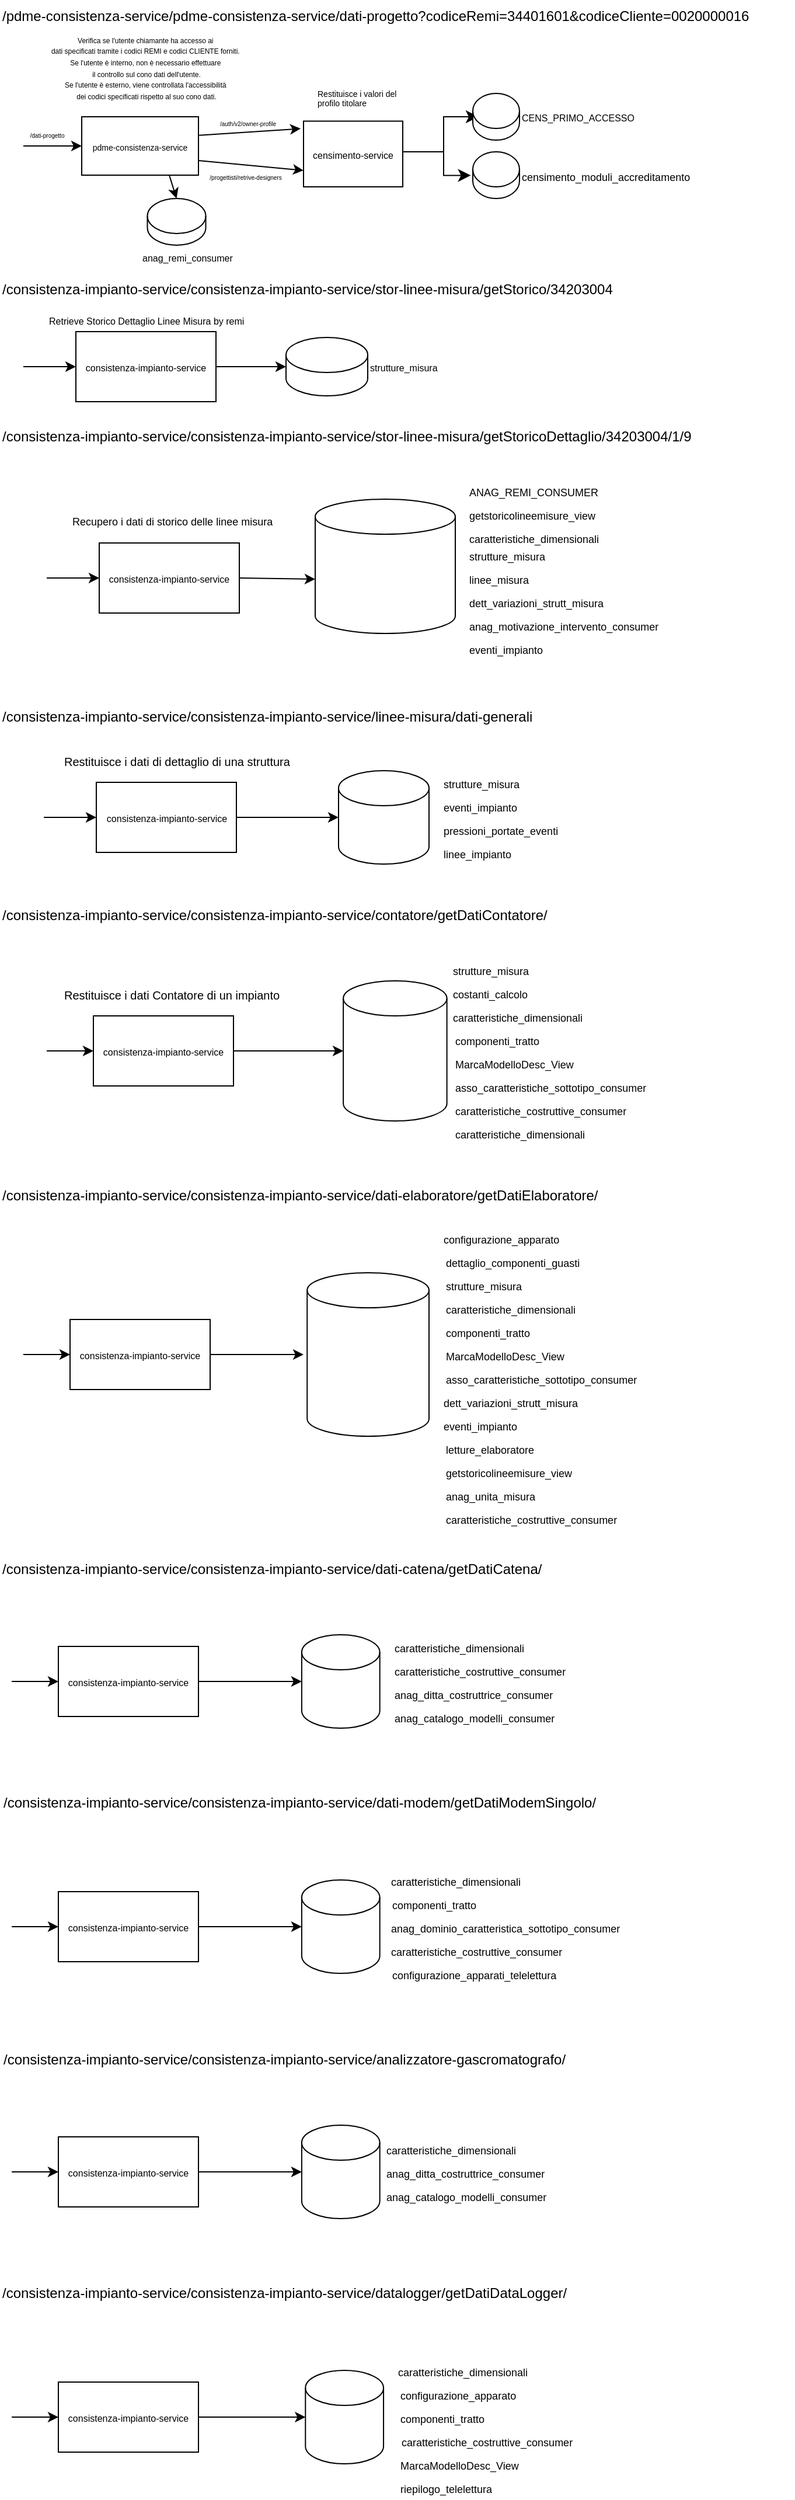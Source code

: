 <mxfile version="26.2.3">
  <diagram name="Page-1" id="8jOllRlOWKZDxfG04baL">
    <mxGraphModel dx="678" dy="1510" grid="1" gridSize="10" guides="1" tooltips="1" connect="1" arrows="1" fold="1" page="1" pageScale="1" pageWidth="850" pageHeight="1100" math="0" shadow="0">
      <root>
        <mxCell id="0" />
        <mxCell id="1" parent="0" />
        <mxCell id="v2llBk8kRjkYERRfXgGO-4" value="" style="endArrow=classic;html=1;rounded=0;entryX=0;entryY=0.5;entryDx=0;entryDy=0;labelBackgroundColor=none;" parent="1" target="v2llBk8kRjkYERRfXgGO-14" edge="1">
          <mxGeometry width="50" height="50" relative="1" as="geometry">
            <mxPoint x="20" y="75" as="sourcePoint" />
            <mxPoint x="50" y="70" as="targetPoint" />
          </mxGeometry>
        </mxCell>
        <mxCell id="v2llBk8kRjkYERRfXgGO-5" value="&lt;span style=&quot;text-wrap-mode: wrap;&quot;&gt;/dati-progetto&lt;/span&gt;" style="edgeLabel;html=1;align=center;verticalAlign=middle;resizable=0;points=[];fontSize=5;fontColor=light-dark(#000000,#000000);labelBorderColor=none;labelBackgroundColor=light-dark(#FFFFFF,#FFFFFF);" parent="v2llBk8kRjkYERRfXgGO-4" vertex="1" connectable="0">
          <mxGeometry x="0.166" relative="1" as="geometry">
            <mxPoint x="-9" y="-10" as="offset" />
          </mxGeometry>
        </mxCell>
        <mxCell id="v2llBk8kRjkYERRfXgGO-8" value="&lt;div style=&quot;line-height: 80%;&quot;&gt;&lt;font style=&quot;font-size: 6px; line-height: 80%;&quot;&gt;Verifica se l&#39;utente chiamante ha accesso ai&amp;nbsp;&lt;/font&gt;&lt;div&gt;&lt;font style=&quot;font-size: 6px; line-height: 80%;&quot;&gt;dati specificati tramite i codici REMI e codici CLIENTE forniti.&amp;nbsp;&lt;/font&gt;&lt;/div&gt;&lt;div&gt;&lt;font style=&quot;font-size: 6px; line-height: 80%;&quot;&gt;Se l&#39;utente è interno, non è necessario effettuare&amp;nbsp;&lt;/font&gt;&lt;/div&gt;&lt;div&gt;&lt;font style=&quot;font-size: 6px; line-height: 80%;&quot;&gt;il controllo sul cono dati dell&#39;utente.&lt;/font&gt;&lt;/div&gt;&lt;div&gt;&lt;font style=&quot;font-size: 6px; line-height: 80%;&quot;&gt;Se l&#39;utente è esterno, viene controllata l&#39;accessibilità&amp;nbsp;&lt;/font&gt;&lt;/div&gt;&lt;div&gt;&lt;font style=&quot;font-size: 6px; line-height: 80%;&quot;&gt;dei codici specificati rispetto al suo cono dati.&lt;/font&gt;&lt;/div&gt;&lt;/div&gt;" style="text;html=1;verticalAlign=middle;labelPosition=center;verticalLabelPosition=middle;align=center;" parent="1" vertex="1">
          <mxGeometry x="60" y="-26.25" width="130" height="66.25" as="geometry" />
        </mxCell>
        <mxCell id="v2llBk8kRjkYERRfXgGO-9" value="" style="endArrow=classic;html=1;rounded=0;exitX=1.006;exitY=0.317;exitDx=0;exitDy=0;entryX=-0.029;entryY=0.114;entryDx=0;entryDy=0;entryPerimeter=0;exitPerimeter=0;" parent="1" source="v2llBk8kRjkYERRfXgGO-14" target="v2llBk8kRjkYERRfXgGO-10" edge="1">
          <mxGeometry width="50" height="50" relative="1" as="geometry">
            <mxPoint x="180" y="70" as="sourcePoint" />
            <mxPoint x="360" y="70" as="targetPoint" />
          </mxGeometry>
        </mxCell>
        <mxCell id="v2llBk8kRjkYERRfXgGO-12" value="&lt;font style=&quot;font-size: 5px;&quot;&gt;/auth/v2/owner-profile&lt;/font&gt;" style="edgeLabel;html=1;align=center;verticalAlign=middle;resizable=0;points=[];" parent="v2llBk8kRjkYERRfXgGO-9" vertex="1" connectable="0">
          <mxGeometry x="-0.357" y="-1" relative="1" as="geometry">
            <mxPoint x="13" y="-11" as="offset" />
          </mxGeometry>
        </mxCell>
        <mxCell id="v2llBk8kRjkYERRfXgGO-10" value="&lt;font style=&quot;font-size: 8px;&quot;&gt;censimento-service&lt;/font&gt;" style="rounded=0;whiteSpace=wrap;html=1;verticalAlign=middle;" parent="1" vertex="1">
          <mxGeometry x="260" y="53.75" width="85" height="56.25" as="geometry" />
        </mxCell>
        <mxCell id="v2llBk8kRjkYERRfXgGO-14" value="&lt;font style=&quot;font-size: 7px;&quot;&gt;pdme-consistenza-service&lt;/font&gt;" style="rounded=0;whiteSpace=wrap;html=1;" parent="1" vertex="1">
          <mxGeometry x="70" y="50" width="100" height="50" as="geometry" />
        </mxCell>
        <mxCell id="v2llBk8kRjkYERRfXgGO-15" value="" style="edgeStyle=elbowEdgeStyle;elbow=horizontal;endArrow=classic;html=1;curved=0;rounded=0;endSize=8;startSize=8;entryX=0;entryY=0.5;entryDx=0;entryDy=0;entryPerimeter=0;" parent="1" edge="1">
          <mxGeometry width="50" height="50" relative="1" as="geometry">
            <mxPoint x="350" y="80" as="sourcePoint" />
            <mxPoint x="410" y="50.0" as="targetPoint" />
            <Array as="points">
              <mxPoint x="380" y="50" />
            </Array>
          </mxGeometry>
        </mxCell>
        <mxCell id="v2llBk8kRjkYERRfXgGO-16" value="" style="shape=cylinder3;whiteSpace=wrap;html=1;boundedLbl=1;backgroundOutline=1;size=15;" parent="1" vertex="1">
          <mxGeometry x="405" y="30" width="40" height="40" as="geometry" />
        </mxCell>
        <mxCell id="v2llBk8kRjkYERRfXgGO-20" value="CENS_PRIMO_ACCESSO" style="text;whiteSpace=wrap;fontSize=8;" parent="1" vertex="1">
          <mxGeometry x="445" y="40" width="90" height="20" as="geometry" />
        </mxCell>
        <mxCell id="v2llBk8kRjkYERRfXgGO-21" value="" style="edgeStyle=elbowEdgeStyle;elbow=horizontal;endArrow=classic;html=1;curved=0;rounded=0;endSize=8;startSize=8;entryX=-0.042;entryY=0.506;entryDx=0;entryDy=0;entryPerimeter=0;" parent="1" target="v2llBk8kRjkYERRfXgGO-22" edge="1">
          <mxGeometry width="50" height="50" relative="1" as="geometry">
            <mxPoint x="345" y="80" as="sourcePoint" />
            <mxPoint x="407.6" y="49.8" as="targetPoint" />
            <Array as="points">
              <mxPoint x="380" y="70" />
            </Array>
          </mxGeometry>
        </mxCell>
        <mxCell id="v2llBk8kRjkYERRfXgGO-22" value="" style="shape=cylinder3;whiteSpace=wrap;html=1;boundedLbl=1;backgroundOutline=1;size=15;" parent="1" vertex="1">
          <mxGeometry x="405" y="80" width="40" height="40" as="geometry" />
        </mxCell>
        <mxCell id="v2llBk8kRjkYERRfXgGO-23" value="censimento_moduli_accreditamento" style="text;whiteSpace=wrap;fontSize=9;" parent="1" vertex="1">
          <mxGeometry x="445" y="90" width="230" height="40" as="geometry" />
        </mxCell>
        <mxCell id="v2llBk8kRjkYERRfXgGO-24" value="Restituisce i valori del profilo titolare" style="text;whiteSpace=wrap;fontSize=7;" parent="1" vertex="1">
          <mxGeometry x="270" y="20" width="80" height="40" as="geometry" />
        </mxCell>
        <mxCell id="v2llBk8kRjkYERRfXgGO-30" value="" style="shape=cylinder3;whiteSpace=wrap;html=1;boundedLbl=1;backgroundOutline=1;size=15;" parent="1" vertex="1">
          <mxGeometry x="126.25" y="120" width="50" height="40" as="geometry" />
        </mxCell>
        <mxCell id="v2llBk8kRjkYERRfXgGO-31" value="anag_remi_consumer" style="text;whiteSpace=wrap;fontSize=8;" parent="1" vertex="1">
          <mxGeometry x="120" y="160" width="80" height="30" as="geometry" />
        </mxCell>
        <mxCell id="v2llBk8kRjkYERRfXgGO-32" value="" style="endArrow=classic;html=1;rounded=0;exitX=0.75;exitY=1;exitDx=0;exitDy=0;entryX=0.5;entryY=0;entryDx=0;entryDy=0;entryPerimeter=0;" parent="1" source="v2llBk8kRjkYERRfXgGO-14" target="v2llBk8kRjkYERRfXgGO-30" edge="1">
          <mxGeometry width="50" height="50" relative="1" as="geometry">
            <mxPoint x="270" y="150" as="sourcePoint" />
            <mxPoint x="320" y="100" as="targetPoint" />
          </mxGeometry>
        </mxCell>
        <mxCell id="v2llBk8kRjkYERRfXgGO-33" value="" style="endArrow=classic;html=1;rounded=0;exitX=1;exitY=0.75;exitDx=0;exitDy=0;entryX=0;entryY=0.75;entryDx=0;entryDy=0;" parent="1" source="v2llBk8kRjkYERRfXgGO-14" target="v2llBk8kRjkYERRfXgGO-10" edge="1">
          <mxGeometry width="50" height="50" relative="1" as="geometry">
            <mxPoint x="290" y="150" as="sourcePoint" />
            <mxPoint x="340" y="100" as="targetPoint" />
          </mxGeometry>
        </mxCell>
        <mxCell id="v2llBk8kRjkYERRfXgGO-34" value="/progettisti/retrive-designers" style="edgeLabel;html=1;align=center;verticalAlign=middle;resizable=0;points=[];fontSize=5;" parent="v2llBk8kRjkYERRfXgGO-33" vertex="1" connectable="0">
          <mxGeometry x="-0.558" y="-1" relative="1" as="geometry">
            <mxPoint x="20" y="10" as="offset" />
          </mxGeometry>
        </mxCell>
        <mxCell id="v2llBk8kRjkYERRfXgGO-35" value="&lt;span style=&quot;&quot; data-teams=&quot;true&quot;&gt;&lt;font style=&quot;color: light-dark(rgb(0, 0, 0), rgb(0, 0, 0));&quot;&gt;/pdme-consistenza-service/pdme-consistenza-service/dati-progetto?codiceRemi=34401601&amp;amp;codiceCliente=0020000016&lt;/font&gt;&lt;/span&gt;" style="text;whiteSpace=wrap;html=1;labelBackgroundColor=light-dark(#FFFFFF,#FFFFFF);" parent="1" vertex="1">
          <mxGeometry y="-50" width="670" height="50" as="geometry" />
        </mxCell>
        <mxCell id="v2llBk8kRjkYERRfXgGO-36" value="&lt;span style=&quot;&quot; data-teams=&quot;true&quot;&gt;&lt;font style=&quot;color: light-dark(rgb(0, 0, 0), rgb(0, 0, 0));&quot;&gt;/consistenza-impianto-service/consistenza-impianto-service/stor-linee-misura/getStorico/34203004&lt;/font&gt;&lt;/span&gt;" style="text;whiteSpace=wrap;html=1;labelBackgroundColor=light-dark(#FFFFFF,#FFFFFF);" parent="1" vertex="1">
          <mxGeometry y="184" width="560" height="50" as="geometry" />
        </mxCell>
        <mxCell id="v2llBk8kRjkYERRfXgGO-37" value="&lt;font style=&quot;font-size: 8px;&quot;&gt;consistenza-impianto-service&lt;/font&gt;" style="rounded=0;whiteSpace=wrap;html=1;" parent="1" vertex="1">
          <mxGeometry x="65" y="234" width="120" height="60" as="geometry" />
        </mxCell>
        <mxCell id="v2llBk8kRjkYERRfXgGO-38" value="" style="endArrow=classic;html=1;rounded=0;entryX=0;entryY=0.5;entryDx=0;entryDy=0;" parent="1" target="v2llBk8kRjkYERRfXgGO-37" edge="1">
          <mxGeometry width="50" height="50" relative="1" as="geometry">
            <mxPoint x="20" y="264" as="sourcePoint" />
            <mxPoint x="270" y="164" as="targetPoint" />
          </mxGeometry>
        </mxCell>
        <mxCell id="v2llBk8kRjkYERRfXgGO-39" value="Retrieve Storico Dettaglio Linee Misura by remi" style="text;whiteSpace=wrap;fontSize=8;" parent="1" vertex="1">
          <mxGeometry x="40" y="214" width="190" height="30" as="geometry" />
        </mxCell>
        <mxCell id="v2llBk8kRjkYERRfXgGO-40" value="" style="shape=cylinder3;whiteSpace=wrap;html=1;boundedLbl=1;backgroundOutline=1;size=15;" parent="1" vertex="1">
          <mxGeometry x="245" y="239" width="70" height="50" as="geometry" />
        </mxCell>
        <mxCell id="v2llBk8kRjkYERRfXgGO-41" value="strutture_misura" style="text;whiteSpace=wrap;fontSize=8;" parent="1" vertex="1">
          <mxGeometry x="315" y="254" width="65" height="20" as="geometry" />
        </mxCell>
        <mxCell id="v2llBk8kRjkYERRfXgGO-42" value="" style="endArrow=classic;html=1;rounded=0;exitX=1;exitY=0.5;exitDx=0;exitDy=0;entryX=0;entryY=0.5;entryDx=0;entryDy=0;entryPerimeter=0;" parent="1" source="v2llBk8kRjkYERRfXgGO-37" target="v2llBk8kRjkYERRfXgGO-40" edge="1">
          <mxGeometry width="50" height="50" relative="1" as="geometry">
            <mxPoint x="260" y="244" as="sourcePoint" />
            <mxPoint x="310" y="194" as="targetPoint" />
          </mxGeometry>
        </mxCell>
        <mxCell id="v2llBk8kRjkYERRfXgGO-43" value="&lt;span data-teams=&quot;true&quot;&gt;/consistenza-impianto-service/consistenza-impianto-service/stor-linee-misura/getStoricoDettaglio/34203004/1/9&lt;/span&gt;" style="text;whiteSpace=wrap;html=1;labelBackgroundColor=light-dark(#FFFFFF,#FFFFFF);fontColor=light-dark(#000000,#000000);" parent="1" vertex="1">
          <mxGeometry y="310" width="680" height="30" as="geometry" />
        </mxCell>
        <mxCell id="v2llBk8kRjkYERRfXgGO-44" value="&lt;font style=&quot;font-size: 8px;&quot;&gt;consistenza-impianto-service&lt;/font&gt;" style="rounded=0;whiteSpace=wrap;html=1;" parent="1" vertex="1">
          <mxGeometry x="85" y="415" width="120" height="60" as="geometry" />
        </mxCell>
        <mxCell id="v2llBk8kRjkYERRfXgGO-45" value="" style="endArrow=classic;html=1;rounded=0;entryX=0;entryY=0.5;entryDx=0;entryDy=0;" parent="1" target="v2llBk8kRjkYERRfXgGO-44" edge="1">
          <mxGeometry width="50" height="50" relative="1" as="geometry">
            <mxPoint x="40" y="445" as="sourcePoint" />
            <mxPoint x="290" y="345" as="targetPoint" />
          </mxGeometry>
        </mxCell>
        <mxCell id="v2llBk8kRjkYERRfXgGO-46" value="Recupero i dati di storico delle linee misura" style="text;whiteSpace=wrap;fontSize=9;" parent="1" vertex="1">
          <mxGeometry x="60" y="385" width="200" height="20" as="geometry" />
        </mxCell>
        <mxCell id="v2llBk8kRjkYERRfXgGO-49" value="" style="shape=cylinder3;whiteSpace=wrap;html=1;boundedLbl=1;backgroundOutline=1;size=15;" parent="1" vertex="1">
          <mxGeometry x="270" y="377.5" width="120" height="115" as="geometry" />
        </mxCell>
        <mxCell id="v2llBk8kRjkYERRfXgGO-50" value="ANAG_REMI_CONSUMER" style="text;whiteSpace=wrap;fontSize=9;" parent="1" vertex="1">
          <mxGeometry x="400" y="360" width="125" height="20" as="geometry" />
        </mxCell>
        <mxCell id="v2llBk8kRjkYERRfXgGO-52" value="getstoricolineemisure_view" style="text;whiteSpace=wrap;fontSize=9;" parent="1" vertex="1">
          <mxGeometry x="400" y="380" width="125" height="20" as="geometry" />
        </mxCell>
        <mxCell id="v2llBk8kRjkYERRfXgGO-54" value="caratteristiche_dimensionali" style="text;whiteSpace=wrap;fontSize=9;" parent="1" vertex="1">
          <mxGeometry x="400" y="400" width="180" height="40" as="geometry" />
        </mxCell>
        <mxCell id="v2llBk8kRjkYERRfXgGO-56" value="strutture_misura" style="text;whiteSpace=wrap;fontSize=9;" parent="1" vertex="1">
          <mxGeometry x="400" y="415" width="120" height="40" as="geometry" />
        </mxCell>
        <mxCell id="v2llBk8kRjkYERRfXgGO-58" value="linee_misura" style="text;whiteSpace=wrap;fontSize=9;" parent="1" vertex="1">
          <mxGeometry x="400" y="435" width="100" height="40" as="geometry" />
        </mxCell>
        <mxCell id="v2llBk8kRjkYERRfXgGO-60" value="dett_variazioni_strutt_misura" style="text;whiteSpace=wrap;fontSize=9;" parent="1" vertex="1">
          <mxGeometry x="400" y="455" width="190" height="40" as="geometry" />
        </mxCell>
        <mxCell id="v2llBk8kRjkYERRfXgGO-62" value="anag_motivazione_intervento_consumer" style="text;whiteSpace=wrap;fontSize=9;" parent="1" vertex="1">
          <mxGeometry x="400" y="475" width="250" height="40" as="geometry" />
        </mxCell>
        <mxCell id="v2llBk8kRjkYERRfXgGO-64" value="eventi_impianto" style="text;whiteSpace=wrap;fontSize=9;" parent="1" vertex="1">
          <mxGeometry x="400" y="495" width="120" height="40" as="geometry" />
        </mxCell>
        <mxCell id="v2llBk8kRjkYERRfXgGO-65" value="" style="endArrow=classic;html=1;rounded=0;exitX=1;exitY=0.5;exitDx=0;exitDy=0;" parent="1" source="v2llBk8kRjkYERRfXgGO-44" edge="1">
          <mxGeometry width="50" height="50" relative="1" as="geometry">
            <mxPoint x="360" y="550" as="sourcePoint" />
            <mxPoint x="270" y="446" as="targetPoint" />
          </mxGeometry>
        </mxCell>
        <mxCell id="v2llBk8kRjkYERRfXgGO-66" value="&lt;span data-teams=&quot;true&quot;&gt;/consistenza-impianto-service/consistenza-impianto-service/linee-misura/dati-generali&lt;/span&gt;" style="text;whiteSpace=wrap;html=1;labelBackgroundColor=light-dark(#FFFFFF,#FFFFFF);fontColor=light-dark(#000000,#000000);" parent="1" vertex="1">
          <mxGeometry y="550" width="490" height="20" as="geometry" />
        </mxCell>
        <mxCell id="v2llBk8kRjkYERRfXgGO-67" value="&lt;font style=&quot;font-size: 8px;&quot;&gt;consistenza-impianto-service&lt;/font&gt;" style="rounded=0;whiteSpace=wrap;html=1;" parent="1" vertex="1">
          <mxGeometry x="82.5" y="620" width="120" height="60" as="geometry" />
        </mxCell>
        <mxCell id="v2llBk8kRjkYERRfXgGO-68" value="" style="endArrow=classic;html=1;rounded=0;entryX=0;entryY=0.5;entryDx=0;entryDy=0;" parent="1" target="v2llBk8kRjkYERRfXgGO-67" edge="1">
          <mxGeometry width="50" height="50" relative="1" as="geometry">
            <mxPoint x="37.5" y="650" as="sourcePoint" />
            <mxPoint x="287.5" y="550" as="targetPoint" />
          </mxGeometry>
        </mxCell>
        <mxCell id="v2llBk8kRjkYERRfXgGO-69" value="Restituisce i dati di dettaglio di una struttura" style="text;whiteSpace=wrap;fontSize=10;" parent="1" vertex="1">
          <mxGeometry x="52.5" y="590" width="200" height="30" as="geometry" />
        </mxCell>
        <mxCell id="v2llBk8kRjkYERRfXgGO-71" value="strutture_misura" style="text;whiteSpace=wrap;fontSize=9;" parent="1" vertex="1">
          <mxGeometry x="377.5" y="610" width="80" height="20" as="geometry" />
        </mxCell>
        <mxCell id="v2llBk8kRjkYERRfXgGO-72" value="" style="shape=cylinder3;whiteSpace=wrap;html=1;boundedLbl=1;backgroundOutline=1;size=15;" parent="1" vertex="1">
          <mxGeometry x="290" y="610" width="77.5" height="80" as="geometry" />
        </mxCell>
        <mxCell id="v2llBk8kRjkYERRfXgGO-73" value="eventi_impianto" style="text;whiteSpace=wrap;fontSize=9;" parent="1" vertex="1">
          <mxGeometry x="377.5" y="630" width="90" height="30" as="geometry" />
        </mxCell>
        <mxCell id="v2llBk8kRjkYERRfXgGO-74" value="pressioni_portate_eventi" style="text;whiteSpace=wrap;fontSize=9;" parent="1" vertex="1">
          <mxGeometry x="377.5" y="650" width="100" height="20" as="geometry" />
        </mxCell>
        <mxCell id="v2llBk8kRjkYERRfXgGO-75" value="linee_impianto" style="text;whiteSpace=wrap;fontSize=9;" parent="1" vertex="1">
          <mxGeometry x="377.5" y="670" width="60" height="20" as="geometry" />
        </mxCell>
        <mxCell id="v2llBk8kRjkYERRfXgGO-76" value="" style="endArrow=classic;html=1;rounded=0;exitX=1;exitY=0.5;exitDx=0;exitDy=0;entryX=0;entryY=0.5;entryDx=0;entryDy=0;entryPerimeter=0;" parent="1" source="v2llBk8kRjkYERRfXgGO-67" target="v2llBk8kRjkYERRfXgGO-72" edge="1">
          <mxGeometry width="50" height="50" relative="1" as="geometry">
            <mxPoint x="390" y="620" as="sourcePoint" />
            <mxPoint x="440" y="570" as="targetPoint" />
          </mxGeometry>
        </mxCell>
        <mxCell id="v2llBk8kRjkYERRfXgGO-77" value="&lt;span data-teams=&quot;true&quot;&gt;/consistenza-impianto-service/consistenza-impianto-service/contatore/getDatiContatore/&lt;/span&gt;" style="text;whiteSpace=wrap;html=1;fontColor=light-dark(#000000,#000000);labelBackgroundColor=light-dark(#FFFFFF,#FFFFFF);" parent="1" vertex="1">
          <mxGeometry y="720" width="500" height="30" as="geometry" />
        </mxCell>
        <mxCell id="v2llBk8kRjkYERRfXgGO-78" value="&lt;font style=&quot;font-size: 8px;&quot;&gt;consistenza-impianto-service&lt;/font&gt;" style="rounded=0;whiteSpace=wrap;html=1;" parent="1" vertex="1">
          <mxGeometry x="80" y="820" width="120" height="60" as="geometry" />
        </mxCell>
        <mxCell id="v2llBk8kRjkYERRfXgGO-79" value="" style="endArrow=classic;html=1;rounded=0;entryX=0;entryY=0.5;entryDx=0;entryDy=0;" parent="1" target="v2llBk8kRjkYERRfXgGO-78" edge="1">
          <mxGeometry width="50" height="50" relative="1" as="geometry">
            <mxPoint x="40" y="850" as="sourcePoint" />
            <mxPoint x="285" y="750" as="targetPoint" />
          </mxGeometry>
        </mxCell>
        <mxCell id="v2llBk8kRjkYERRfXgGO-80" value="Restituisce i dati Contatore di un impianto" style="text;whiteSpace=wrap;fontSize=10;" parent="1" vertex="1">
          <mxGeometry x="52.5" y="790" width="197.5" height="20" as="geometry" />
        </mxCell>
        <mxCell id="v2llBk8kRjkYERRfXgGO-81" value="strutture_misura" style="text;whiteSpace=wrap;fontSize=9;" parent="1" vertex="1">
          <mxGeometry x="385.94" y="770" width="72.5" height="20" as="geometry" />
        </mxCell>
        <mxCell id="v2llBk8kRjkYERRfXgGO-82" value="" style="shape=cylinder3;whiteSpace=wrap;html=1;boundedLbl=1;backgroundOutline=1;size=15;" parent="1" vertex="1">
          <mxGeometry x="294.07" y="790" width="88.75" height="120" as="geometry" />
        </mxCell>
        <mxCell id="v2llBk8kRjkYERRfXgGO-83" value="costanti_calcolo" style="text;whiteSpace=wrap;fontSize=9;" parent="1" vertex="1">
          <mxGeometry x="385.94" y="790" width="72.5" height="20" as="geometry" />
        </mxCell>
        <mxCell id="v2llBk8kRjkYERRfXgGO-84" value="caratteristiche_dimensionali" style="text;whiteSpace=wrap;fontSize=9;" parent="1" vertex="1">
          <mxGeometry x="385.94" y="810" width="120" height="20" as="geometry" />
        </mxCell>
        <mxCell id="v2llBk8kRjkYERRfXgGO-85" value="componenti_tratto" style="text;whiteSpace=wrap;fontSize=9;" parent="1" vertex="1">
          <mxGeometry x="388.44" y="830" width="85" height="20" as="geometry" />
        </mxCell>
        <mxCell id="v2llBk8kRjkYERRfXgGO-86" value="MarcaModelloDesc_View" style="text;whiteSpace=wrap;fontSize=9;" parent="1" vertex="1">
          <mxGeometry x="388.44" y="850" width="110" height="20" as="geometry" />
        </mxCell>
        <mxCell id="v2llBk8kRjkYERRfXgGO-87" value="asso_caratteristiche_sottotipo_consumer" style="text;whiteSpace=wrap;fontSize=9;" parent="1" vertex="1">
          <mxGeometry x="388.44" y="870" width="172.5" height="30" as="geometry" />
        </mxCell>
        <mxCell id="v2llBk8kRjkYERRfXgGO-88" value="caratteristiche_costruttive_consumer" style="text;whiteSpace=wrap;fontSize=9;" parent="1" vertex="1">
          <mxGeometry x="388.44" y="890" width="150" height="20" as="geometry" />
        </mxCell>
        <mxCell id="v2llBk8kRjkYERRfXgGO-89" value="caratteristiche_dimensionali" style="text;whiteSpace=wrap;fontSize=9;" parent="1" vertex="1">
          <mxGeometry x="388.44" y="910" width="120" height="20" as="geometry" />
        </mxCell>
        <mxCell id="v2llBk8kRjkYERRfXgGO-90" value="" style="endArrow=classic;html=1;rounded=0;exitX=1;exitY=0.5;exitDx=0;exitDy=0;entryX=0;entryY=0.5;entryDx=0;entryDy=0;entryPerimeter=0;" parent="1" source="v2llBk8kRjkYERRfXgGO-78" target="v2llBk8kRjkYERRfXgGO-82" edge="1">
          <mxGeometry width="50" height="50" relative="1" as="geometry">
            <mxPoint x="290" y="870" as="sourcePoint" />
            <mxPoint x="340" y="820" as="targetPoint" />
          </mxGeometry>
        </mxCell>
        <mxCell id="v2llBk8kRjkYERRfXgGO-91" value="&lt;span data-teams=&quot;true&quot;&gt;/consistenza-impianto-service/consistenza-impianto-service/dati-elaboratore/getDatiElaboratore/&lt;/span&gt;" style="text;whiteSpace=wrap;html=1;labelBackgroundColor=light-dark(#FFFFFF,#FFFFFF);fontColor=light-dark(#000000,#000000);" parent="1" vertex="1">
          <mxGeometry y="960" width="560" height="40" as="geometry" />
        </mxCell>
        <mxCell id="v2llBk8kRjkYERRfXgGO-92" value="&lt;font style=&quot;font-size: 8px;&quot;&gt;consistenza-impianto-service&lt;/font&gt;" style="rounded=0;whiteSpace=wrap;html=1;" parent="1" vertex="1">
          <mxGeometry x="60" y="1080" width="120" height="60" as="geometry" />
        </mxCell>
        <mxCell id="v2llBk8kRjkYERRfXgGO-93" value="" style="endArrow=classic;html=1;rounded=0;entryX=0;entryY=0.5;entryDx=0;entryDy=0;" parent="1" target="v2llBk8kRjkYERRfXgGO-92" edge="1">
          <mxGeometry width="50" height="50" relative="1" as="geometry">
            <mxPoint x="20" y="1110" as="sourcePoint" />
            <mxPoint x="265" y="1010" as="targetPoint" />
          </mxGeometry>
        </mxCell>
        <mxCell id="v2llBk8kRjkYERRfXgGO-94" value="configurazione_apparato" style="text;whiteSpace=wrap;fontSize=9;" parent="1" vertex="1">
          <mxGeometry x="377.5" y="1000" width="101.56" height="20" as="geometry" />
        </mxCell>
        <mxCell id="v2llBk8kRjkYERRfXgGO-95" value="" style="shape=cylinder3;whiteSpace=wrap;html=1;boundedLbl=1;backgroundOutline=1;size=15;" parent="1" vertex="1">
          <mxGeometry x="263.12" y="1040" width="104.38" height="140" as="geometry" />
        </mxCell>
        <mxCell id="v2llBk8kRjkYERRfXgGO-96" value="dettaglio_componenti_guasti" style="text;whiteSpace=wrap;fontSize=9;" parent="1" vertex="1">
          <mxGeometry x="380" y="1020" width="120" height="20" as="geometry" />
        </mxCell>
        <mxCell id="v2llBk8kRjkYERRfXgGO-97" value="strutture_misura" style="text;whiteSpace=wrap;fontSize=9;" parent="1" vertex="1">
          <mxGeometry x="380" y="1040" width="80" height="20" as="geometry" />
        </mxCell>
        <mxCell id="v2llBk8kRjkYERRfXgGO-98" value="caratteristiche_dimensionali" style="text;whiteSpace=wrap;fontSize=9;" parent="1" vertex="1">
          <mxGeometry x="380" y="1060" width="120" height="20" as="geometry" />
        </mxCell>
        <mxCell id="v2llBk8kRjkYERRfXgGO-99" value="componenti_tratto" style="text;whiteSpace=wrap;fontSize=9;" parent="1" vertex="1">
          <mxGeometry x="380" y="1080" width="80" height="20" as="geometry" />
        </mxCell>
        <mxCell id="v2llBk8kRjkYERRfXgGO-100" value="MarcaModelloDesc_View" style="text;whiteSpace=wrap;fontSize=9;" parent="1" vertex="1">
          <mxGeometry x="380" y="1100" width="110" height="20" as="geometry" />
        </mxCell>
        <mxCell id="v2llBk8kRjkYERRfXgGO-101" value="asso_caratteristiche_sottotipo_consumer" style="text;whiteSpace=wrap;fontSize=9;" parent="1" vertex="1">
          <mxGeometry x="380" y="1120" width="170" height="20" as="geometry" />
        </mxCell>
        <mxCell id="v2llBk8kRjkYERRfXgGO-102" value="dett_variazioni_strutt_misura" style="text;whiteSpace=wrap;fontSize=9;" parent="1" vertex="1">
          <mxGeometry x="377.5" y="1140" width="130" height="20" as="geometry" />
        </mxCell>
        <mxCell id="v2llBk8kRjkYERRfXgGO-103" value="eventi_impianto" style="text;whiteSpace=wrap;fontSize=9;" parent="1" vertex="1">
          <mxGeometry x="377.5" y="1160" width="70" height="20" as="geometry" />
        </mxCell>
        <mxCell id="v2llBk8kRjkYERRfXgGO-104" value="letture_elaboratore" style="text;whiteSpace=wrap;fontSize=9;" parent="1" vertex="1">
          <mxGeometry x="380" y="1180" width="90" height="20" as="geometry" />
        </mxCell>
        <mxCell id="v2llBk8kRjkYERRfXgGO-105" value="getstoricolineemisure_view" style="text;whiteSpace=wrap;fontSize=9;" parent="1" vertex="1">
          <mxGeometry x="380" y="1200" width="110" height="20" as="geometry" />
        </mxCell>
        <mxCell id="v2llBk8kRjkYERRfXgGO-106" value="anag_unita_misura" style="text;whiteSpace=wrap;fontSize=9;" parent="1" vertex="1">
          <mxGeometry x="380" y="1220" width="95" height="20" as="geometry" />
        </mxCell>
        <mxCell id="v2llBk8kRjkYERRfXgGO-108" value="" style="endArrow=classic;html=1;rounded=0;exitX=1;exitY=0.5;exitDx=0;exitDy=0;" parent="1" source="v2llBk8kRjkYERRfXgGO-92" edge="1">
          <mxGeometry width="50" height="50" relative="1" as="geometry">
            <mxPoint x="350" y="1150" as="sourcePoint" />
            <mxPoint x="260" y="1110" as="targetPoint" />
          </mxGeometry>
        </mxCell>
        <mxCell id="v2llBk8kRjkYERRfXgGO-109" value="&lt;span data-teams=&quot;true&quot;&gt;/consistenza-impianto-service/consistenza-impianto-service/dati-catena/getDatiCatena/&lt;/span&gt;" style="text;whiteSpace=wrap;html=1;fontColor=light-dark(#000000,#000000);labelBackgroundColor=light-dark(#FFFFFF,#FFFFFF);" parent="1" vertex="1">
          <mxGeometry y="1280" width="500" height="40" as="geometry" />
        </mxCell>
        <mxCell id="v2llBk8kRjkYERRfXgGO-110" value="&lt;font style=&quot;font-size: 8px;&quot;&gt;consistenza-impianto-service&lt;/font&gt;" style="rounded=0;whiteSpace=wrap;html=1;" parent="1" vertex="1">
          <mxGeometry x="50" y="1360" width="120" height="60" as="geometry" />
        </mxCell>
        <mxCell id="v2llBk8kRjkYERRfXgGO-111" value="" style="endArrow=classic;html=1;rounded=0;entryX=0;entryY=0.5;entryDx=0;entryDy=0;" parent="1" target="v2llBk8kRjkYERRfXgGO-110" edge="1">
          <mxGeometry width="50" height="50" relative="1" as="geometry">
            <mxPoint x="10" y="1390" as="sourcePoint" />
            <mxPoint x="255" y="1290" as="targetPoint" />
          </mxGeometry>
        </mxCell>
        <mxCell id="v2llBk8kRjkYERRfXgGO-112" value="caratteristiche_dimensionali" style="text;whiteSpace=wrap;fontSize=9;" parent="1" vertex="1">
          <mxGeometry x="335.94" y="1350" width="120" height="20" as="geometry" />
        </mxCell>
        <mxCell id="v2llBk8kRjkYERRfXgGO-114" value="" style="shape=cylinder3;whiteSpace=wrap;html=1;boundedLbl=1;backgroundOutline=1;size=15;" parent="1" vertex="1">
          <mxGeometry x="258.45" y="1350" width="66.88" height="80" as="geometry" />
        </mxCell>
        <mxCell id="v2llBk8kRjkYERRfXgGO-115" value="caratteristiche_costruttive_consumer" style="text;whiteSpace=wrap;fontSize=9;" parent="1" vertex="1">
          <mxGeometry x="335.94" y="1370" width="154.06" height="20" as="geometry" />
        </mxCell>
        <mxCell id="v2llBk8kRjkYERRfXgGO-116" value="caratteristiche_costruttive_consumer" style="text;whiteSpace=wrap;fontSize=9;" parent="1" vertex="1">
          <mxGeometry x="380" y="1240" width="154.06" height="20" as="geometry" />
        </mxCell>
        <mxCell id="v2llBk8kRjkYERRfXgGO-117" value="anag_ditta_costruttrice_consumer" style="text;whiteSpace=wrap;fontSize=9;" parent="1" vertex="1">
          <mxGeometry x="335.94" y="1390" width="140" height="20" as="geometry" />
        </mxCell>
        <mxCell id="v2llBk8kRjkYERRfXgGO-118" value="anag_catalogo_modelli_consumer" style="text;whiteSpace=wrap;fontSize=9;" parent="1" vertex="1">
          <mxGeometry x="336.26" y="1410" width="140" height="20" as="geometry" />
        </mxCell>
        <mxCell id="v2llBk8kRjkYERRfXgGO-119" value="" style="endArrow=classic;html=1;rounded=0;exitX=1;exitY=0.5;exitDx=0;exitDy=0;entryX=0;entryY=0.5;entryDx=0;entryDy=0;entryPerimeter=0;" parent="1" source="v2llBk8kRjkYERRfXgGO-110" target="v2llBk8kRjkYERRfXgGO-114" edge="1">
          <mxGeometry width="50" height="50" relative="1" as="geometry">
            <mxPoint x="161.35" y="1430.0" as="sourcePoint" />
            <mxPoint x="250.004" y="1439.58" as="targetPoint" />
          </mxGeometry>
        </mxCell>
        <mxCell id="v2llBk8kRjkYERRfXgGO-120" value="&lt;span data-teams=&quot;true&quot;&gt;/consistenza-impianto-service/consistenza-impianto-service/dati-modem/getDatiModemSingolo/&lt;/span&gt;" style="text;whiteSpace=wrap;html=1;fontSize=12;fontColor=light-dark(#000000,#000000);labelBackgroundColor=light-dark(#FFFFFF,#FFFFFF);" parent="1" vertex="1">
          <mxGeometry x="0.94" y="1480" width="560" height="40" as="geometry" />
        </mxCell>
        <mxCell id="v2llBk8kRjkYERRfXgGO-125" value="&lt;font style=&quot;font-size: 8px;&quot;&gt;consistenza-impianto-service&lt;/font&gt;" style="rounded=0;whiteSpace=wrap;html=1;" parent="1" vertex="1">
          <mxGeometry x="50" y="1570" width="120" height="60" as="geometry" />
        </mxCell>
        <mxCell id="v2llBk8kRjkYERRfXgGO-126" value="" style="endArrow=classic;html=1;rounded=0;entryX=0;entryY=0.5;entryDx=0;entryDy=0;" parent="1" target="v2llBk8kRjkYERRfXgGO-125" edge="1">
          <mxGeometry width="50" height="50" relative="1" as="geometry">
            <mxPoint x="10" y="1600" as="sourcePoint" />
            <mxPoint x="255" y="1500" as="targetPoint" />
          </mxGeometry>
        </mxCell>
        <mxCell id="v2llBk8kRjkYERRfXgGO-127" value="caratteristiche_dimensionali" style="text;whiteSpace=wrap;fontSize=9;" parent="1" vertex="1">
          <mxGeometry x="333.21" y="1550" width="120" height="20" as="geometry" />
        </mxCell>
        <mxCell id="v2llBk8kRjkYERRfXgGO-128" value="" style="shape=cylinder3;whiteSpace=wrap;html=1;boundedLbl=1;backgroundOutline=1;size=15;" parent="1" vertex="1">
          <mxGeometry x="258.45" y="1560" width="66.88" height="80" as="geometry" />
        </mxCell>
        <mxCell id="v2llBk8kRjkYERRfXgGO-132" value="componenti_tratto" style="text;whiteSpace=wrap;fontSize=9;" parent="1" vertex="1">
          <mxGeometry x="333.53" y="1570" width="80" height="20" as="geometry" />
        </mxCell>
        <mxCell id="v2llBk8kRjkYERRfXgGO-133" value="anag_dominio_caratteristica_sottotipo_consumer" style="text;whiteSpace=wrap;fontSize=9;" parent="1" vertex="1">
          <mxGeometry x="333.21" y="1590" width="204.06" height="20" as="geometry" />
        </mxCell>
        <mxCell id="v2llBk8kRjkYERRfXgGO-135" value="caratteristiche_costruttive_consumer" style="text;whiteSpace=wrap;fontSize=9;" parent="1" vertex="1">
          <mxGeometry x="332.74" y="1610" width="154.06" height="20" as="geometry" />
        </mxCell>
        <mxCell id="v2llBk8kRjkYERRfXgGO-136" value="configurazione_apparati_telelettura" style="text;whiteSpace=wrap;fontSize=9;" parent="1" vertex="1">
          <mxGeometry x="333.53" y="1630" width="150" height="20" as="geometry" />
        </mxCell>
        <mxCell id="v2llBk8kRjkYERRfXgGO-137" value="" style="endArrow=classic;html=1;rounded=0;exitX=1;exitY=0.5;exitDx=0;exitDy=0;entryX=0;entryY=0.5;entryDx=0;entryDy=0;entryPerimeter=0;" parent="1" source="v2llBk8kRjkYERRfXgGO-125" target="v2llBk8kRjkYERRfXgGO-128" edge="1">
          <mxGeometry width="50" height="50" relative="1" as="geometry">
            <mxPoint x="320" y="1530" as="sourcePoint" />
            <mxPoint x="370" y="1480" as="targetPoint" />
          </mxGeometry>
        </mxCell>
        <mxCell id="v2llBk8kRjkYERRfXgGO-138" value="&lt;span data-teams=&quot;true&quot;&gt;/consistenza-impianto-service/consistenza-impianto-service/analizzatore-gascromatografo/&lt;/span&gt;" style="text;whiteSpace=wrap;html=1;fontColor=light-dark(#000000,#000000);labelBackgroundColor=light-dark(#FFFFFF,#FFFFFF);" parent="1" vertex="1">
          <mxGeometry x="0.94" y="1700" width="520" height="40" as="geometry" />
        </mxCell>
        <mxCell id="v2llBk8kRjkYERRfXgGO-139" value="&lt;font style=&quot;font-size: 8px;&quot;&gt;consistenza-impianto-service&lt;/font&gt;" style="rounded=0;whiteSpace=wrap;html=1;" parent="1" vertex="1">
          <mxGeometry x="50" y="1780" width="120" height="60" as="geometry" />
        </mxCell>
        <mxCell id="v2llBk8kRjkYERRfXgGO-140" value="" style="endArrow=classic;html=1;rounded=0;entryX=0;entryY=0.5;entryDx=0;entryDy=0;" parent="1" target="v2llBk8kRjkYERRfXgGO-139" edge="1">
          <mxGeometry width="50" height="50" relative="1" as="geometry">
            <mxPoint x="10" y="1810" as="sourcePoint" />
            <mxPoint x="255" y="1710" as="targetPoint" />
          </mxGeometry>
        </mxCell>
        <mxCell id="v2llBk8kRjkYERRfXgGO-141" value="caratteristiche_dimensionali" style="text;whiteSpace=wrap;fontSize=9;" parent="1" vertex="1">
          <mxGeometry x="328.53" y="1780" width="120" height="20" as="geometry" />
        </mxCell>
        <mxCell id="v2llBk8kRjkYERRfXgGO-142" value="anag_ditta_costruttrice_consumer" style="text;whiteSpace=wrap;fontSize=9;" parent="1" vertex="1">
          <mxGeometry x="328.53" y="1800" width="150" height="20" as="geometry" />
        </mxCell>
        <mxCell id="v2llBk8kRjkYERRfXgGO-143" value="anag_catalogo_modelli_consumer" style="text;whiteSpace=wrap;fontSize=9;" parent="1" vertex="1">
          <mxGeometry x="328.53" y="1820" width="160" height="20" as="geometry" />
        </mxCell>
        <mxCell id="v2llBk8kRjkYERRfXgGO-144" value="" style="shape=cylinder3;whiteSpace=wrap;html=1;boundedLbl=1;backgroundOutline=1;size=15;" parent="1" vertex="1">
          <mxGeometry x="258.45" y="1770" width="66.88" height="80" as="geometry" />
        </mxCell>
        <mxCell id="v2llBk8kRjkYERRfXgGO-145" value="" style="endArrow=classic;html=1;rounded=0;exitX=1;exitY=0.5;exitDx=0;exitDy=0;entryX=0;entryY=0.5;entryDx=0;entryDy=0;entryPerimeter=0;" parent="1" source="v2llBk8kRjkYERRfXgGO-139" target="v2llBk8kRjkYERRfXgGO-144" edge="1">
          <mxGeometry width="50" height="50" relative="1" as="geometry">
            <mxPoint x="320" y="1740" as="sourcePoint" />
            <mxPoint x="370" y="1690" as="targetPoint" />
          </mxGeometry>
        </mxCell>
        <mxCell id="v2llBk8kRjkYERRfXgGO-146" value="&lt;span data-teams=&quot;true&quot;&gt;/consistenza-impianto-service/consistenza-impianto-service/datalogger/getDatiDataLogger/&lt;/span&gt;" style="text;whiteSpace=wrap;html=1;fontColor=light-dark(#000000,#000000);labelBorderColor=none;labelBackgroundColor=light-dark(#FFFFFF,#FFFFFF);" parent="1" vertex="1">
          <mxGeometry y="1900" width="520" height="40" as="geometry" />
        </mxCell>
        <mxCell id="v2llBk8kRjkYERRfXgGO-147" value="&lt;font style=&quot;font-size: 8px;&quot;&gt;consistenza-impianto-service&lt;/font&gt;" style="rounded=0;whiteSpace=wrap;html=1;" parent="1" vertex="1">
          <mxGeometry x="50" y="1990" width="120" height="60" as="geometry" />
        </mxCell>
        <mxCell id="v2llBk8kRjkYERRfXgGO-148" value="" style="endArrow=classic;html=1;rounded=0;entryX=0;entryY=0.5;entryDx=0;entryDy=0;" parent="1" target="v2llBk8kRjkYERRfXgGO-147" edge="1">
          <mxGeometry width="50" height="50" relative="1" as="geometry">
            <mxPoint x="10" y="2020" as="sourcePoint" />
            <mxPoint x="255" y="1920" as="targetPoint" />
          </mxGeometry>
        </mxCell>
        <mxCell id="v2llBk8kRjkYERRfXgGO-151" value="" style="shape=cylinder3;whiteSpace=wrap;html=1;boundedLbl=1;backgroundOutline=1;size=15;" parent="1" vertex="1">
          <mxGeometry x="261.65" y="1980" width="66.88" height="80" as="geometry" />
        </mxCell>
        <mxCell id="v2llBk8kRjkYERRfXgGO-152" value="caratteristiche_dimensionali" style="text;whiteSpace=wrap;fontSize=9;" parent="1" vertex="1">
          <mxGeometry x="338.99" y="1970" width="120" height="20" as="geometry" />
        </mxCell>
        <mxCell id="v2llBk8kRjkYERRfXgGO-153" value="configurazione_apparato" style="text;whiteSpace=wrap;fontSize=9;" parent="1" vertex="1">
          <mxGeometry x="341.18" y="1990" width="107.5" height="20" as="geometry" />
        </mxCell>
        <mxCell id="v2llBk8kRjkYERRfXgGO-154" value="componenti_tratto" style="text;whiteSpace=wrap;fontSize=9;" parent="1" vertex="1">
          <mxGeometry x="341.49" y="2010" width="87.5" height="20" as="geometry" />
        </mxCell>
        <mxCell id="v2llBk8kRjkYERRfXgGO-155" value="caratteristiche_costruttive_consumer" style="text;whiteSpace=wrap;fontSize=9;" parent="1" vertex="1">
          <mxGeometry x="341.96" y="2030" width="154.06" height="20" as="geometry" />
        </mxCell>
        <mxCell id="v2llBk8kRjkYERRfXgGO-156" value="MarcaModelloDesc_View" style="text;whiteSpace=wrap;fontSize=9;" parent="1" vertex="1">
          <mxGeometry x="341.18" y="2050" width="107.81" height="20" as="geometry" />
        </mxCell>
        <mxCell id="v2llBk8kRjkYERRfXgGO-157" value="riepilogo_telelettura" style="text;whiteSpace=wrap;fontSize=9;" parent="1" vertex="1">
          <mxGeometry x="341.18" y="2070" width="87.81" height="20" as="geometry" />
        </mxCell>
        <mxCell id="v2llBk8kRjkYERRfXgGO-158" value="" style="endArrow=classic;html=1;rounded=0;exitX=1;exitY=0.5;exitDx=0;exitDy=0;entryX=0;entryY=0.5;entryDx=0;entryDy=0;entryPerimeter=0;" parent="1" source="v2llBk8kRjkYERRfXgGO-147" target="v2llBk8kRjkYERRfXgGO-151" edge="1">
          <mxGeometry width="50" height="50" relative="1" as="geometry">
            <mxPoint x="320" y="1980" as="sourcePoint" />
            <mxPoint x="370" y="1930" as="targetPoint" />
          </mxGeometry>
        </mxCell>
      </root>
    </mxGraphModel>
  </diagram>
</mxfile>
